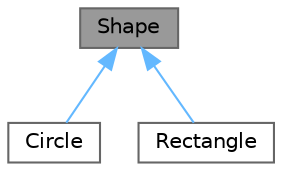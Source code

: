 digraph "Shape"
{
 // LATEX_PDF_SIZE
  bgcolor="transparent";
  edge [fontname=Helvetica,fontsize=10,labelfontname=Helvetica,labelfontsize=10];
  node [fontname=Helvetica,fontsize=10,shape=box,height=0.2,width=0.4];
  Node1 [id="Node000001",label="Shape",height=0.2,width=0.4,color="gray40", fillcolor="grey60", style="filled", fontcolor="black",tooltip="This is a Shape class."];
  Node1 -> Node2 [id="edge1_Node000001_Node000002",dir="back",color="steelblue1",style="solid",tooltip=" "];
  Node2 [id="Node000002",label="Circle",height=0.2,width=0.4,color="gray40", fillcolor="white", style="filled",URL="$class_circle.html",tooltip="This is a Circle class."];
  Node1 -> Node3 [id="edge2_Node000001_Node000003",dir="back",color="steelblue1",style="solid",tooltip=" "];
  Node3 [id="Node000003",label="Rectangle",height=0.2,width=0.4,color="gray40", fillcolor="white", style="filled",URL="$class_rectangle.html",tooltip="This is a Rectangle header file."];
}
